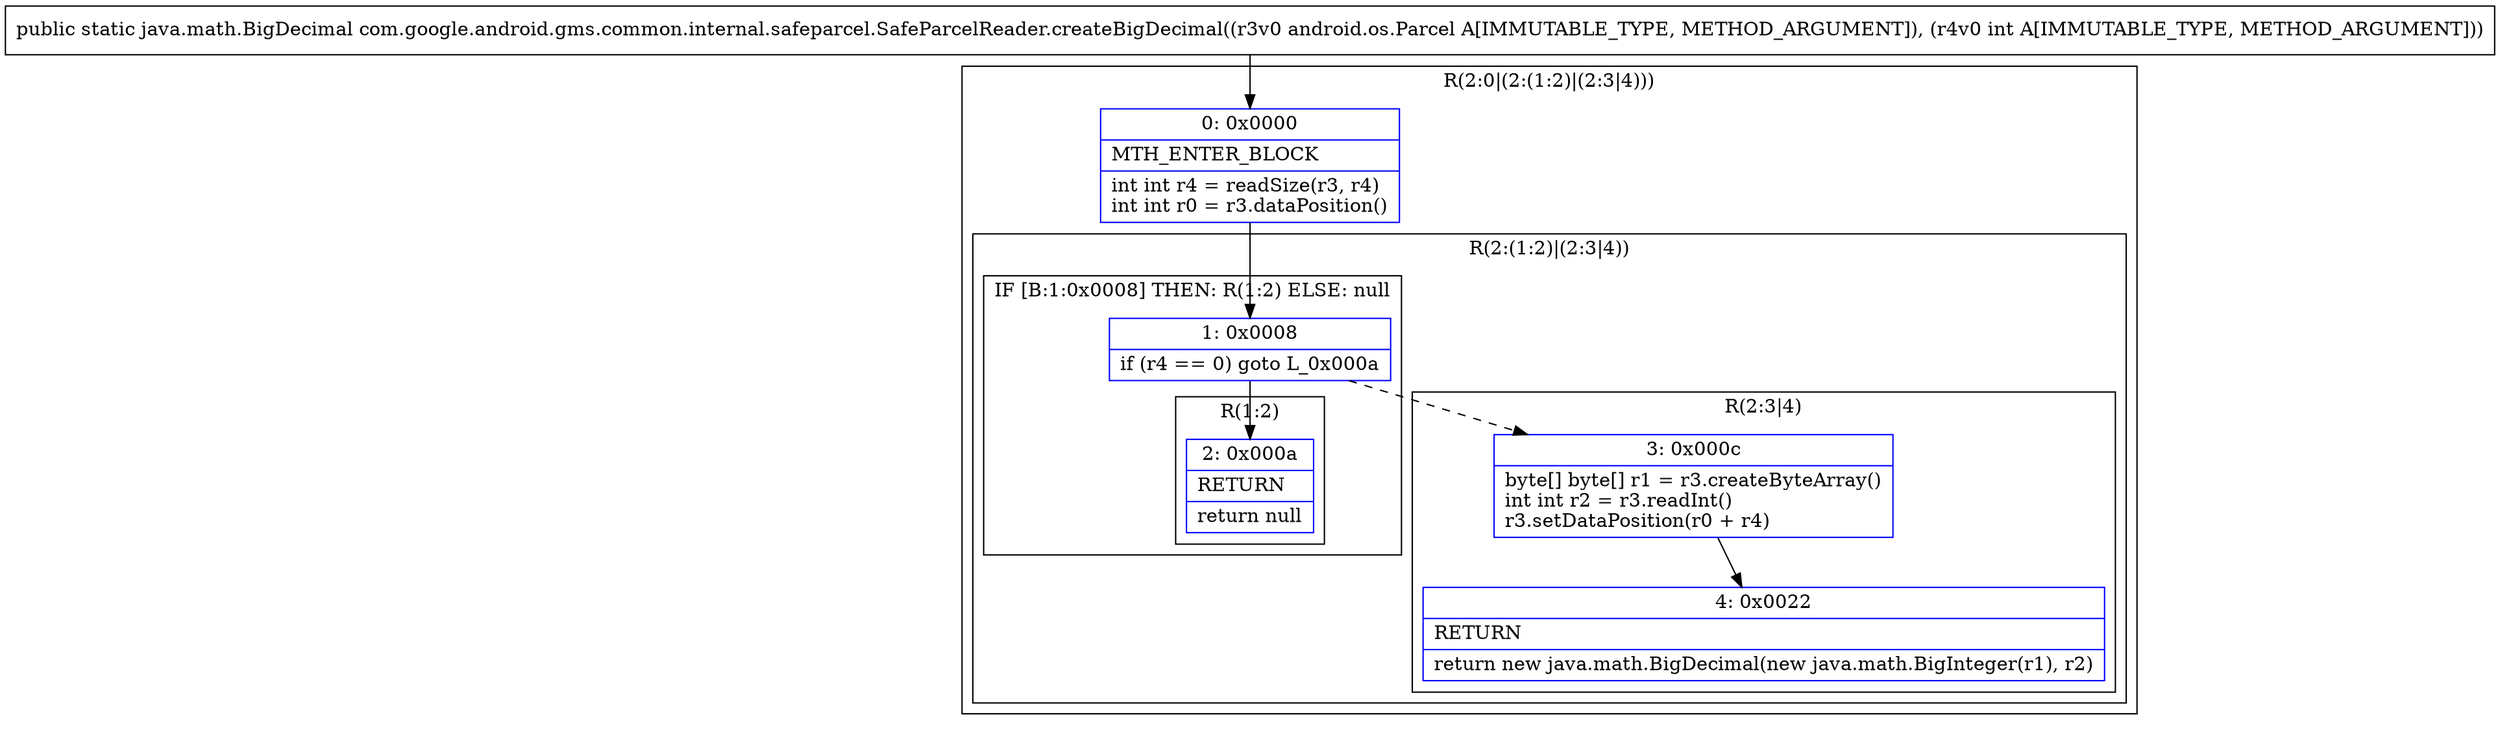 digraph "CFG forcom.google.android.gms.common.internal.safeparcel.SafeParcelReader.createBigDecimal(Landroid\/os\/Parcel;I)Ljava\/math\/BigDecimal;" {
subgraph cluster_Region_2016162204 {
label = "R(2:0|(2:(1:2)|(2:3|4)))";
node [shape=record,color=blue];
Node_0 [shape=record,label="{0\:\ 0x0000|MTH_ENTER_BLOCK\l|int int r4 = readSize(r3, r4)\lint int r0 = r3.dataPosition()\l}"];
subgraph cluster_Region_300643690 {
label = "R(2:(1:2)|(2:3|4))";
node [shape=record,color=blue];
subgraph cluster_IfRegion_657278869 {
label = "IF [B:1:0x0008] THEN: R(1:2) ELSE: null";
node [shape=record,color=blue];
Node_1 [shape=record,label="{1\:\ 0x0008|if (r4 == 0) goto L_0x000a\l}"];
subgraph cluster_Region_1839517172 {
label = "R(1:2)";
node [shape=record,color=blue];
Node_2 [shape=record,label="{2\:\ 0x000a|RETURN\l|return null\l}"];
}
}
subgraph cluster_Region_174380805 {
label = "R(2:3|4)";
node [shape=record,color=blue];
Node_3 [shape=record,label="{3\:\ 0x000c|byte[] byte[] r1 = r3.createByteArray()\lint int r2 = r3.readInt()\lr3.setDataPosition(r0 + r4)\l}"];
Node_4 [shape=record,label="{4\:\ 0x0022|RETURN\l|return new java.math.BigDecimal(new java.math.BigInteger(r1), r2)\l}"];
}
}
}
MethodNode[shape=record,label="{public static java.math.BigDecimal com.google.android.gms.common.internal.safeparcel.SafeParcelReader.createBigDecimal((r3v0 android.os.Parcel A[IMMUTABLE_TYPE, METHOD_ARGUMENT]), (r4v0 int A[IMMUTABLE_TYPE, METHOD_ARGUMENT])) }"];
MethodNode -> Node_0;
Node_0 -> Node_1;
Node_1 -> Node_2;
Node_1 -> Node_3[style=dashed];
Node_3 -> Node_4;
}

